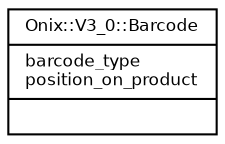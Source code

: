 digraph G {
  fontname = "Bitstream Vera Sans"
  fontsize = 8

  node [
    fontname = "Bitstream Vera Sans"
    fontsize = 8
    shape = "record"
  ]

  edge [
    fontname = "Bitstream Vera Sans"
    fontsize = 8
  ]

  Barcode [
    label = "{Onix::V3_0::Barcode\l|barcode_type\lposition_on_product\l|\l}"
  ]




}
